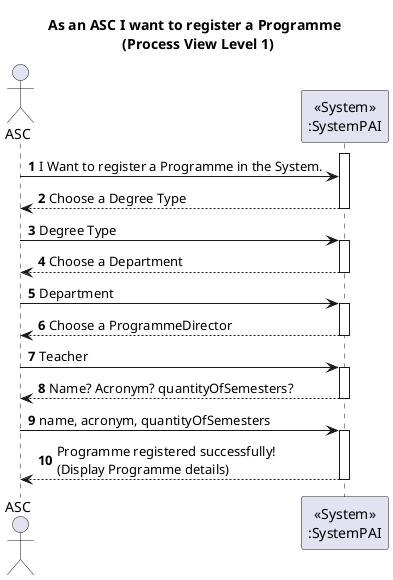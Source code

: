 @startuml
autonumber

title As an ASC I want to register a Programme \n (Process View Level 1)

actor ASC as Admin
participant "<<System>>\n:SystemPAI" as System

activate System
Admin -> System  : I Want to register a Programme in the System.

System --> Admin --: Choose a Degree Type

Admin -> System  ++: Degree Type

System --> Admin --: Choose a Department

Admin -> System  ++: Department

System --> Admin --: Choose a ProgrammeDirector

Admin -> System  ++: Teacher

System --> Admin  --: Name? Acronym? quantityOfSemesters?

Admin -> System  ++: name, acronym, quantityOfSemesters

System --> Admin  : Programme registered successfully! \n(Display Programme details)
deactivate System
@enduml